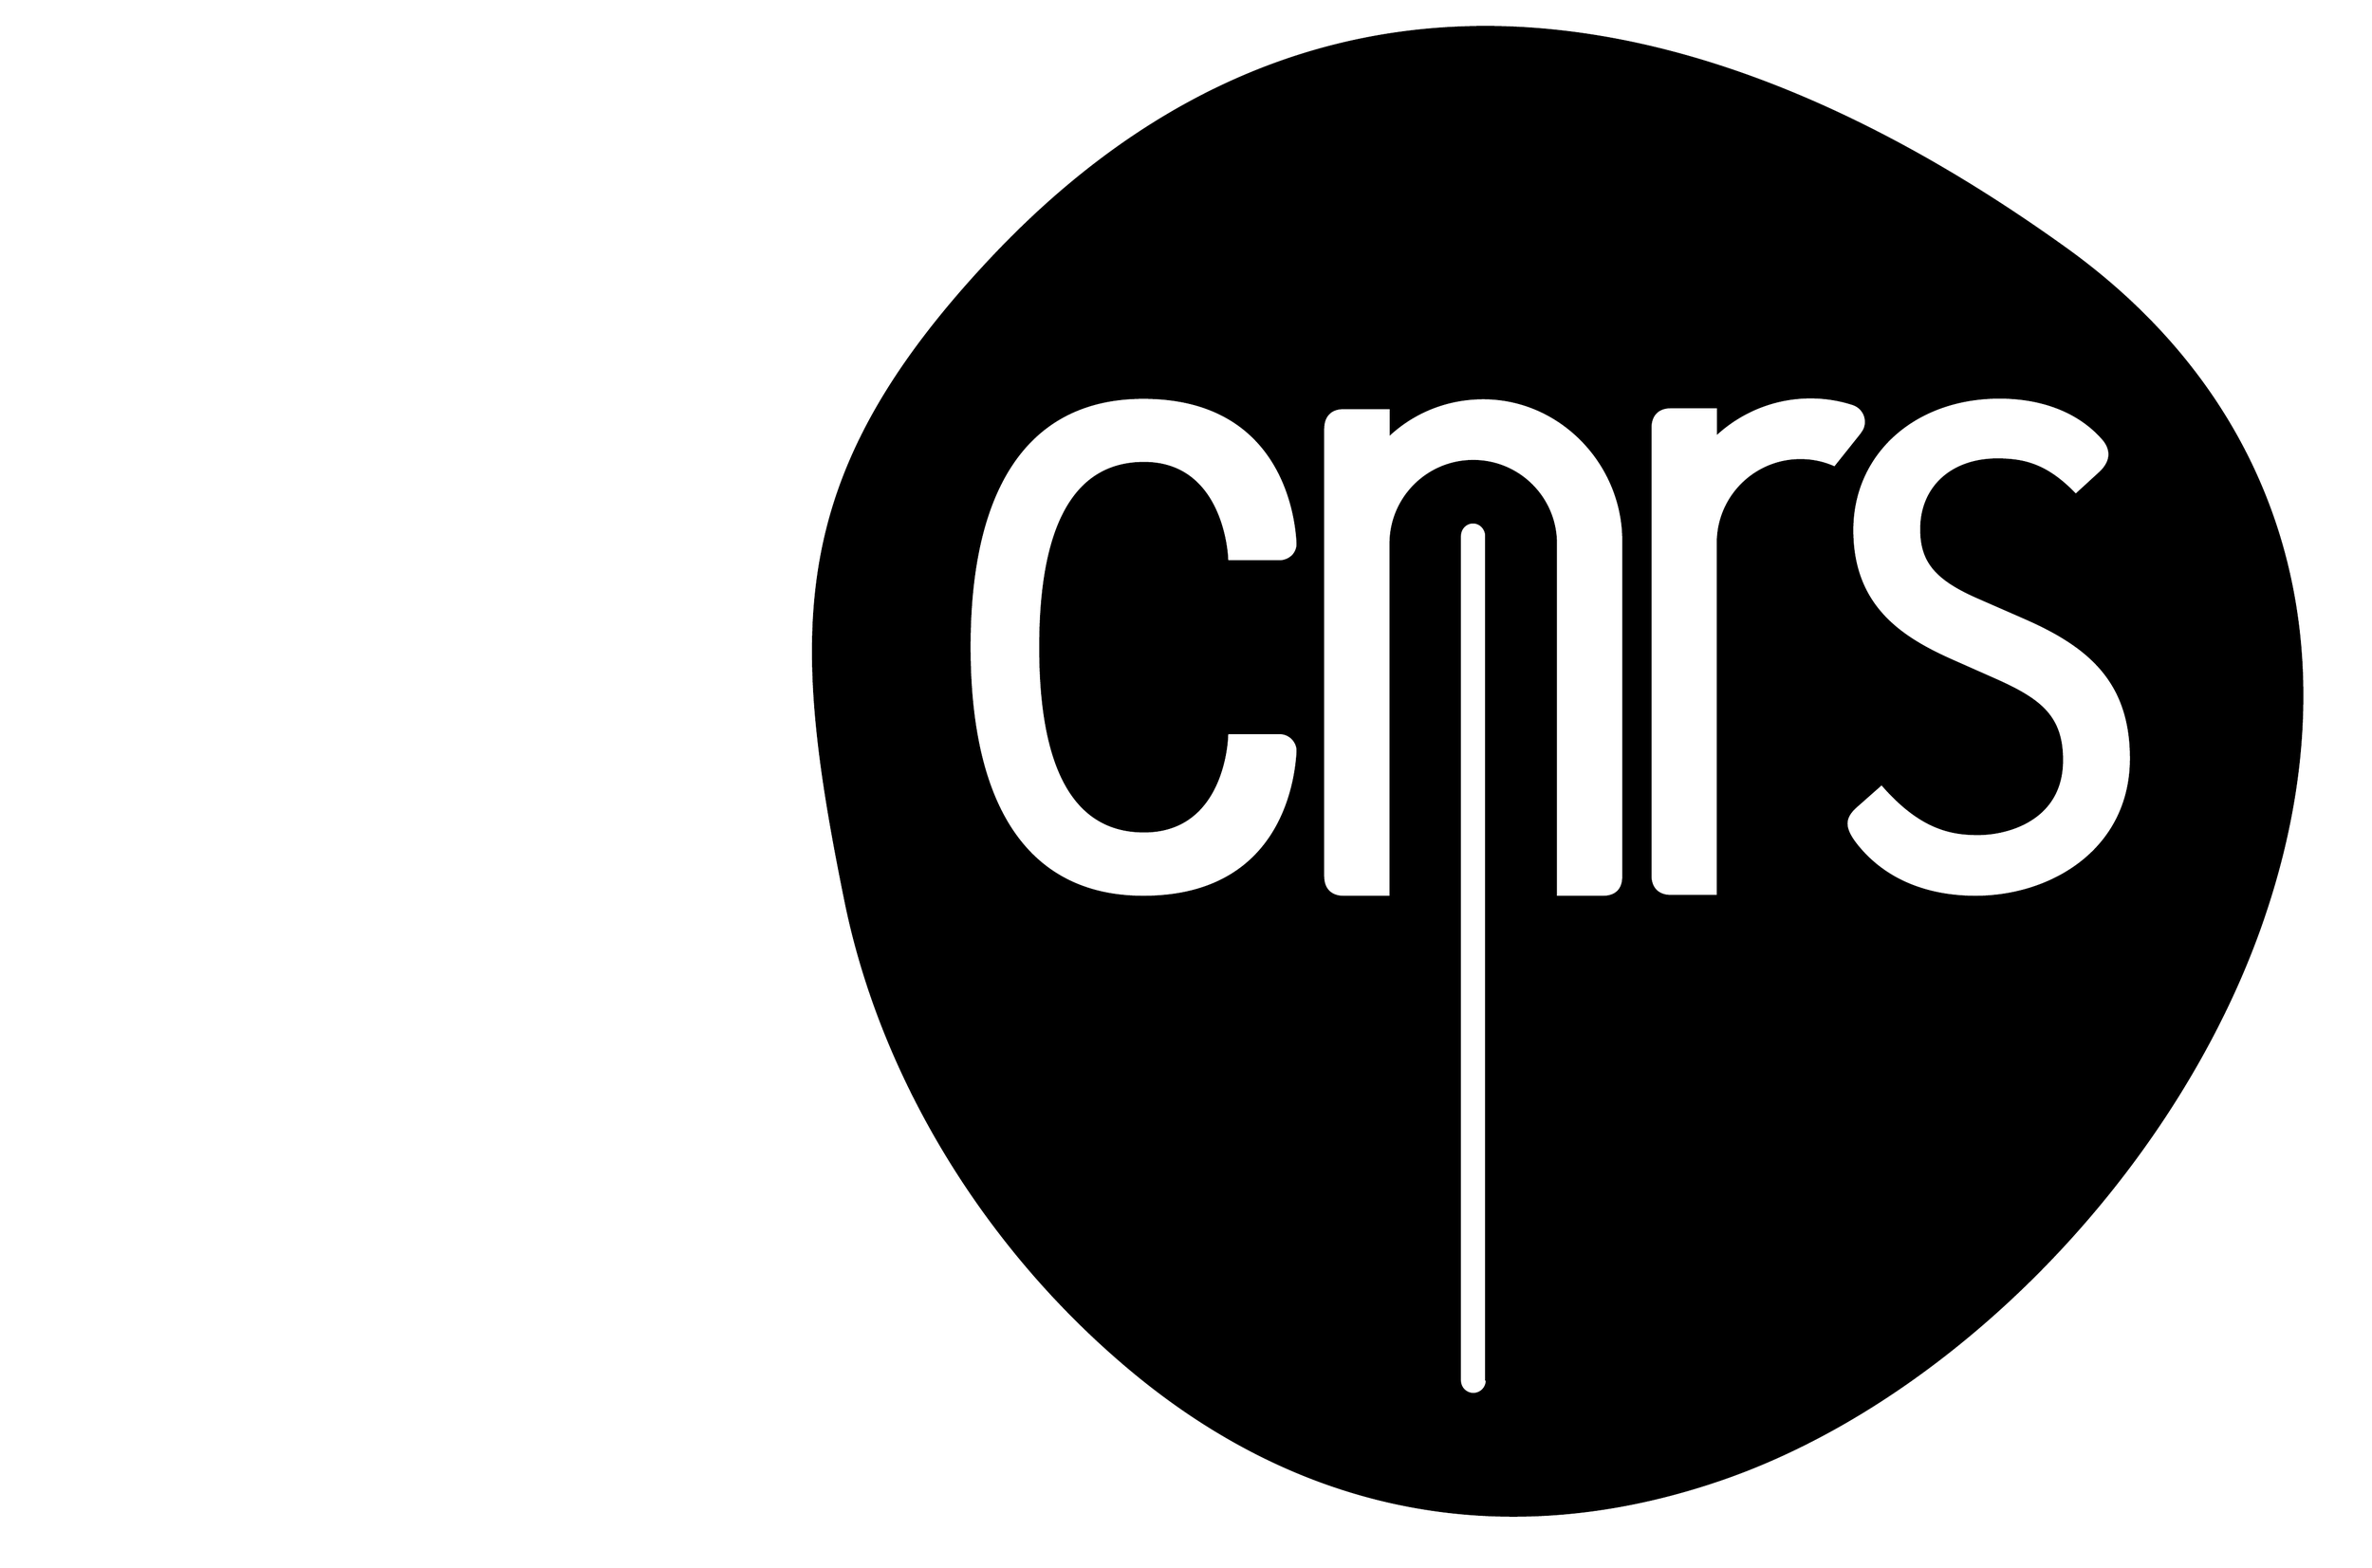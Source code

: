 % auteur du logo : CNRS
% version tikz : Kroum Tzanev
% date : 7 décembre 2015
\usetikzlibrary{svg.path}

\begin{tikzpicture}[x=1pt,y=1pt]
  \fill[black, even odd rule,yscale=-1] svg{
    % fond
    M478.81,0.43c-134.50,-8.23,-255.78,44.24,-360.44,156.26c-136.26,145.67,-133.77,247.69,-96.57,430.41c24.40,119.80,95.54,235.49,195.06,317.37c115.83,95.10,251.81,119.51,393.37,70.70c155.96,-53.80,305.17,-208.00,362.94,-374.84c62.76,-181.83,14.55,-346.77,-132.59,-452.31c-126.56,-90.84,-248.28,-140.53,-361.76,-147.58Z
    % cnrs
    M313.43,474.65l-34.25,0l-0.14,1.02c-0.14,6.61,-4.11,64.97,-56.44,64.97c-46.59,0,-70.26,-41.74,-70.26,-124.21c0,-82.46,23.66,-124.36,70.26,-124.36c53.21,0,56.44,62.32,56.44,64.97l0.14,1.02l34.25,0c3.23,0,6.32,-1.32,8.52,-3.52c2.05,-2.20,3.08,-4.99,2.94,-7.93c-0.73,-16.16,-8.96,-96.87,-102.75,-96.87c-75.70,0,-115.83,57.47,-115.83,166.40c0,109.22,40.13,166.99,115.83,166.99c90.25,0,101.42,-73.79,102.75,-96.43c0.29,-3.08,-0.88,-6.02,-2.94,-8.37c-2.20,-2.35,-5.29,-3.67,-8.52,-3.67Z
    M543.34,345.00c0,-51.45,-41.74,-94.96,-93.19,-94.96c-24.25,0,-46.30,9.11,-62.76,24.40l0,-17.78l-31.01,0c-9.40,0,-12.93,6.17,-12.93,13.08l0,300.46c0,8.37,5.14,12.93,12.78,12.93l31.01,0l0,-236.22c0,-31.01,25.13,-56.15,56.15,-56.15s56.15,25.13,56.15,56.15L499.53,583.14l30.87,0c8.52,0,12.93,-4.70,12.93,-12.93L543.34,345.00Z
    M703.57,272.38c1.61,-1.91,2.49,-4.40,2.49,-7.20c0,-5.14,-3.23,-9.55,-7.93,-11.17c-8.96,-2.94,-18.52,-4.55,-28.51,-4.55c-24.10,0,-46.15,9.26,-62.76,24.40l0,-17.78l-31.01,0c-9.40,0,-12.93,6.17,-12.93,13.08l0,300.46c0,8.37,5.14,12.93,12.78,12.93l31.01,0l0,-236.22c0,-31.01,25.13,-56.15,56.15,-56.15c8.23,0,15.87,1.76,22.78,4.85l17.93,-22.49Z
    M811.17,396.59l-29.54,-12.93c-28.51,-12.49,-38.51,-24.54,-38.51,-46.45c0,-28.37,20.72,-47.48,51.74,-47.48c18.22,0,33.22,3.82,51.59,22.49l1.02,1.02l15.72,-14.40c9.11,-8.52,6.46,-16.16,2.64,-21.02c-15.43,-18.22,-39.98,-28.22,-69.53,-28.22c-56.88,0,-98.04,37.19,-98.04,88.20c0,50.27,31.60,71.29,65.85,86.58l30.13,13.37c30.28,13.52,44.68,25.13,44.68,54.39c0,39.69,-35.86,50.27,-57.18,50.27c-18.22,0,-38.51,-3.96,-63.50,-32.19l-1.02,-1.17l-16.46,14.55c-8.37,7.34,-8.52,13.67,-0.29,24.40c22.63,28.95,55.86,35.13,79.67,35.13c51.44,0,103.63,-31.75,103.63,-92.16c0,-52.33,-28.95,-75.55,-72.61,-94.37Z
    % dépasser les frontières
    M451.79,908.34c0,4.60,-3.73,8.31,-8.34,8.31c-4.57,0,-8.31,-3.70,-8.31,-8.31l0,-566.67c0,-4.60,3.61,-8.34,8.13,-8.34c4.51,0,8.13,3.91,8.13,8.43L451.40,908.34Z
    };
\end{tikzpicture}
